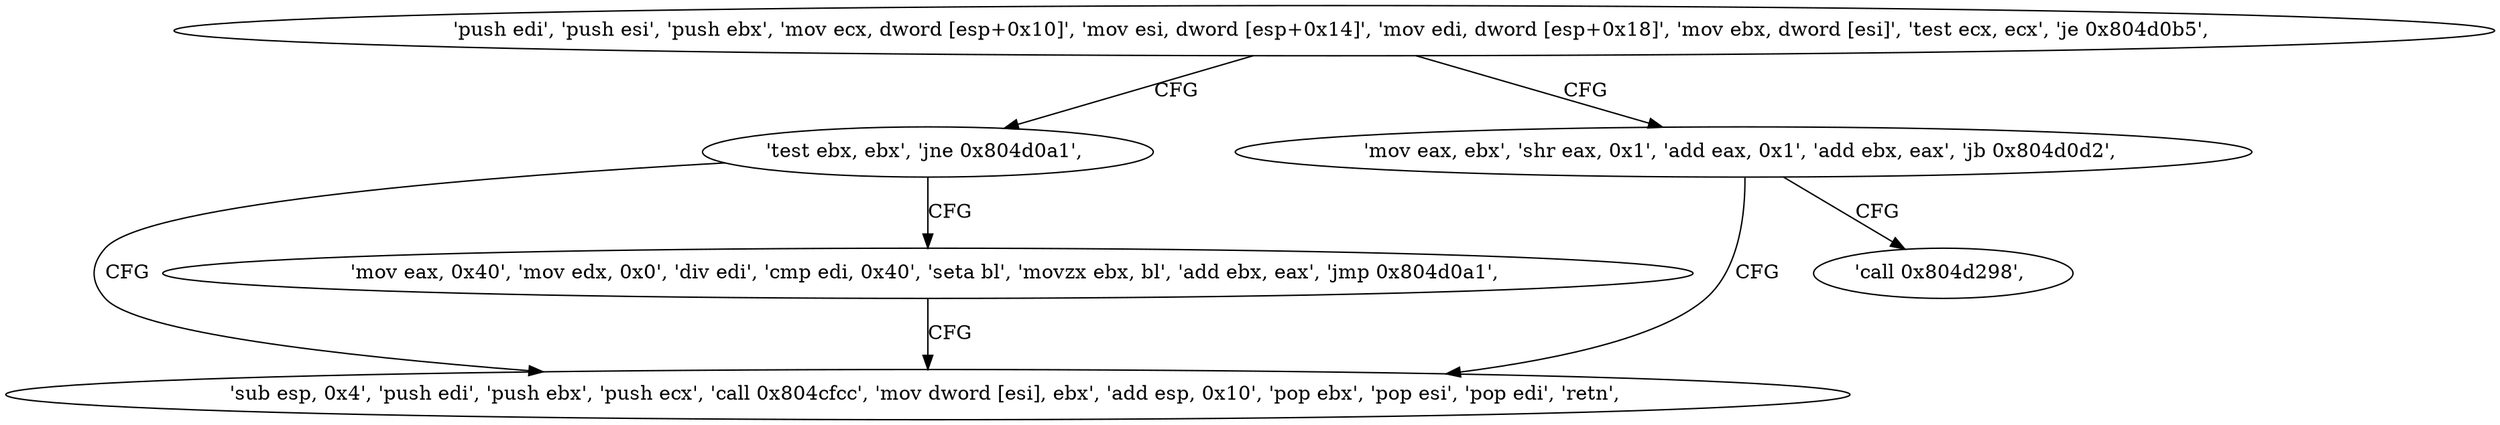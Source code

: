 digraph "func" {
"134533249" [label = "'push edi', 'push esi', 'push ebx', 'mov ecx, dword [esp+0x10]', 'mov esi, dword [esp+0x14]', 'mov edi, dword [esp+0x18]', 'mov ebx, dword [esi]', 'test ecx, ecx', 'je 0x804d0b5', " ]
"134533301" [label = "'test ebx, ebx', 'jne 0x804d0a1', " ]
"134533270" [label = "'mov eax, ebx', 'shr eax, 0x1', 'add eax, 0x1', 'add ebx, eax', 'jb 0x804d0d2', " ]
"134533281" [label = "'sub esp, 0x4', 'push edi', 'push ebx', 'push ecx', 'call 0x804cfcc', 'mov dword [esi], ebx', 'add esp, 0x10', 'pop ebx', 'pop esi', 'pop edi', 'retn', " ]
"134533305" [label = "'mov eax, 0x40', 'mov edx, 0x0', 'div edi', 'cmp edi, 0x40', 'seta bl', 'movzx ebx, bl', 'add ebx, eax', 'jmp 0x804d0a1', " ]
"134533330" [label = "'call 0x804d298', " ]
"134533249" -> "134533301" [ label = "CFG" ]
"134533249" -> "134533270" [ label = "CFG" ]
"134533301" -> "134533281" [ label = "CFG" ]
"134533301" -> "134533305" [ label = "CFG" ]
"134533270" -> "134533330" [ label = "CFG" ]
"134533270" -> "134533281" [ label = "CFG" ]
"134533305" -> "134533281" [ label = "CFG" ]
}
